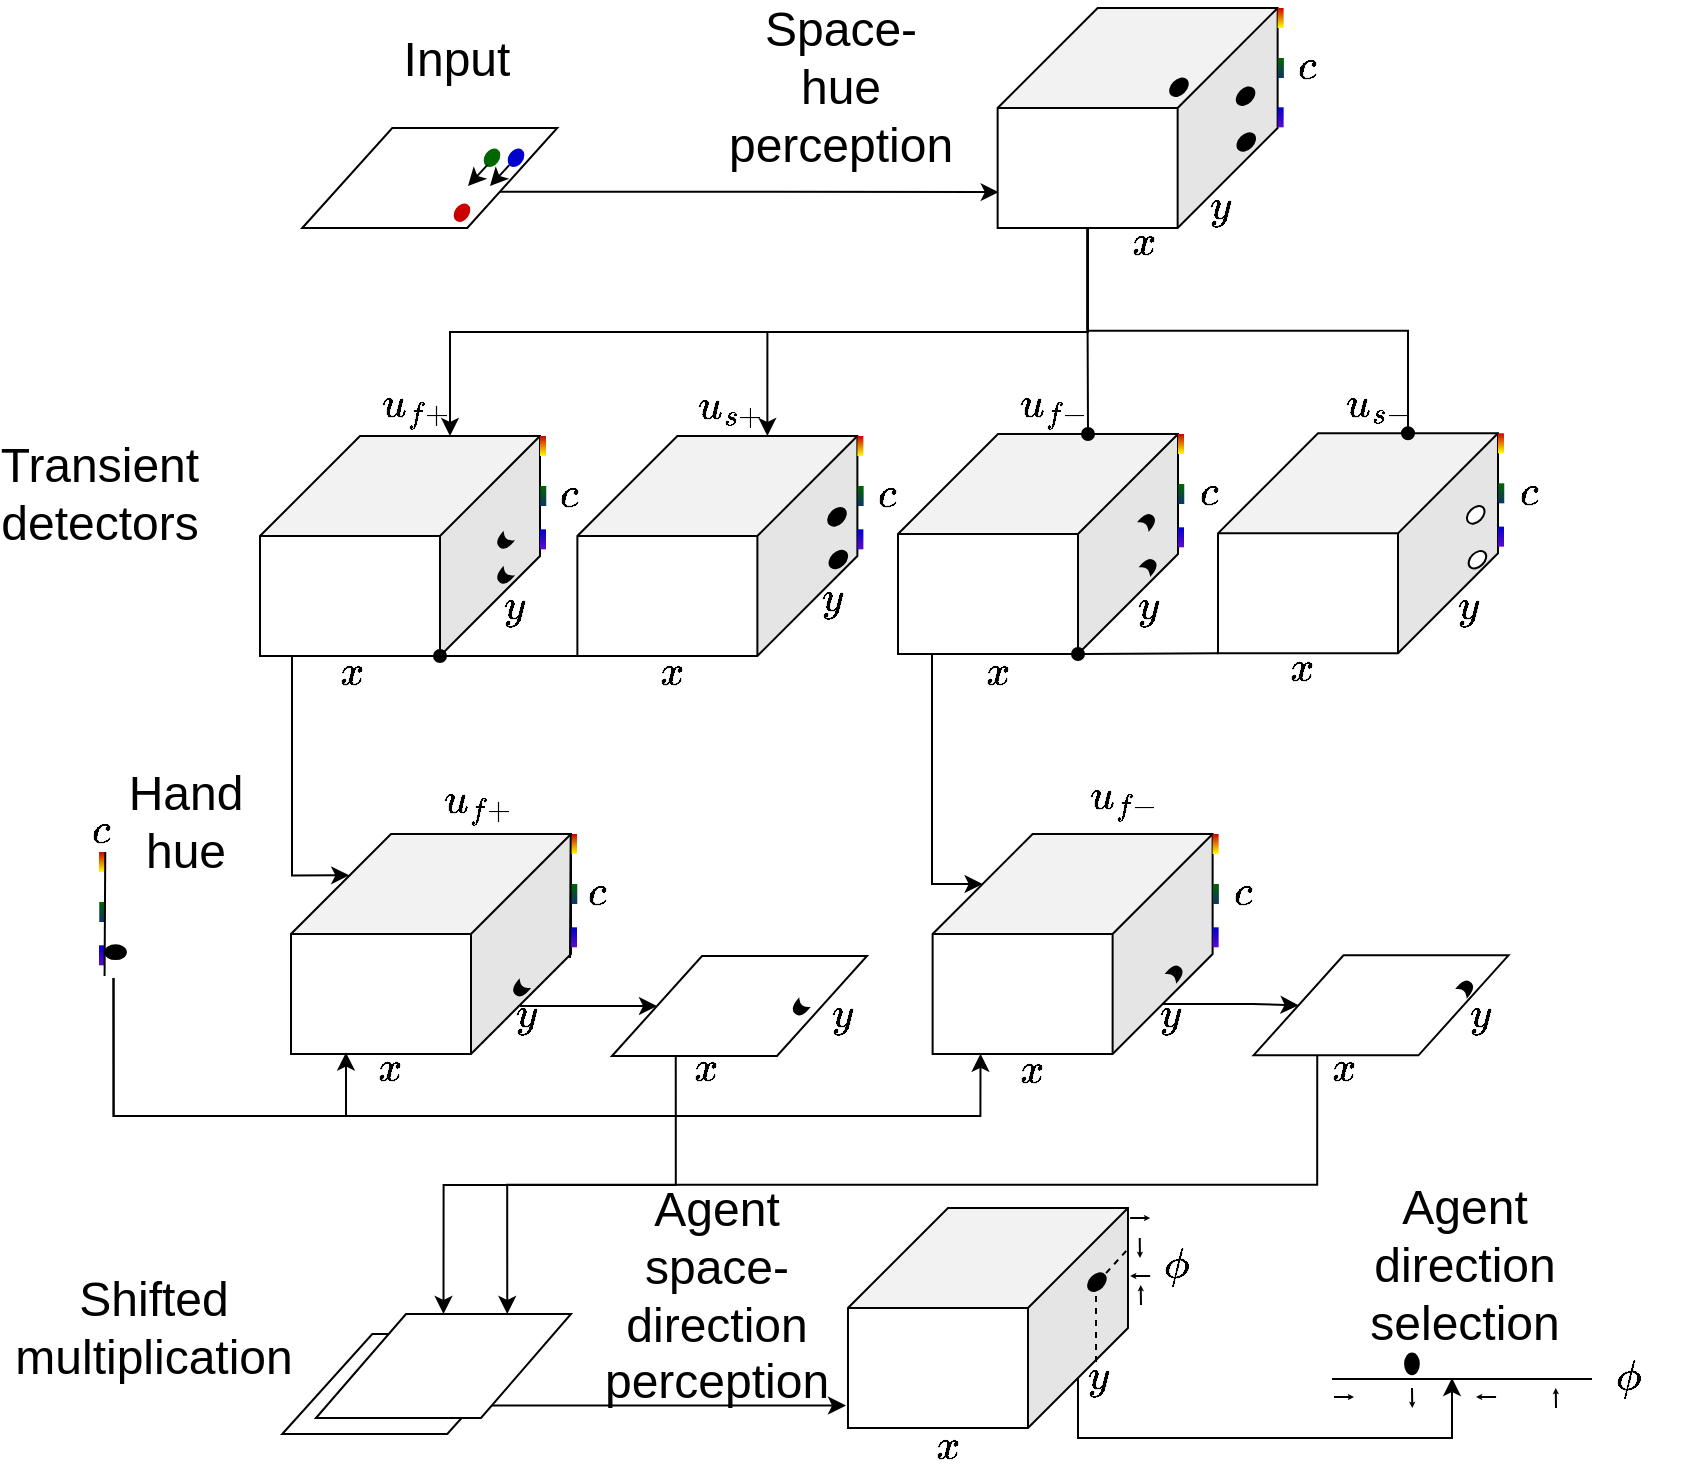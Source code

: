 <mxfile version="16.4.11" type="device"><diagram id="oAlvlxzcVE7qjzMUudhe" name="Page-1"><mxGraphModel dx="1673" dy="847" grid="1" gridSize="10" guides="1" tooltips="1" connect="1" arrows="1" fold="1" page="1" pageScale="1" pageWidth="850" pageHeight="1100" math="1" shadow="0"><root><mxCell id="0"/><mxCell id="1" parent="0"/><mxCell id="go6czH_pKHPsi3hVK3bd-9" style="edgeStyle=orthogonalEdgeStyle;rounded=0;orthogonalLoop=1;jettySize=auto;html=1;exitX=0;exitY=0;exitDx=95;exitDy=110;exitPerimeter=0;entryX=0.792;entryY=0.188;entryDx=0;entryDy=0;entryPerimeter=0;endArrow=classic;endFill=1;" parent="1" source="ynIyls6Y8imPs9eqmFoI-1" target="ynIyls6Y8imPs9eqmFoI-73" edge="1"><mxGeometry relative="1" as="geometry"><Array as="points"><mxPoint x="160" y="389"/><mxPoint x="160" y="499"/></Array></mxGeometry></mxCell><mxCell id="ynIyls6Y8imPs9eqmFoI-1" value="" style="shape=cube;whiteSpace=wrap;html=1;boundedLbl=1;backgroundOutline=1;darkOpacity=0.05;darkOpacity2=0.1;fontFamily=Helvetica;fontSize=6;flipV=0;flipH=1;size=50;" parent="1" vertex="1"><mxGeometry x="144" y="279" width="140" height="110" as="geometry"/></mxCell><mxCell id="ynIyls6Y8imPs9eqmFoI-2" value="&lt;font style=&quot;font-size: 18px&quot;&gt;$$u_{f+}$$&lt;/font&gt;" style="text;html=1;strokeColor=none;fillColor=none;align=center;verticalAlign=middle;whiteSpace=wrap;rounded=0;" parent="1" vertex="1"><mxGeometry x="185" y="254" width="75" height="20" as="geometry"/></mxCell><mxCell id="ynIyls6Y8imPs9eqmFoI-3" value="&lt;font style=&quot;font-size: 18px&quot; face=&quot;Helvetica&quot;&gt;$$x$$&lt;/font&gt;" style="text;html=1;strokeColor=none;fillColor=none;align=center;verticalAlign=middle;whiteSpace=wrap;rounded=0;fontFamily=Courier New;fontSize=9;" parent="1" vertex="1"><mxGeometry x="170" y="388" width="40" height="20" as="geometry"/></mxCell><mxCell id="ynIyls6Y8imPs9eqmFoI-4" value="&lt;font style=&quot;font-size: 18px&quot; face=&quot;Helvetica&quot;&gt;$$y$$&lt;/font&gt;" style="text;html=1;strokeColor=none;fillColor=none;align=center;verticalAlign=middle;whiteSpace=wrap;rounded=0;fontFamily=Courier New;fontSize=9;rotation=0;" parent="1" vertex="1"><mxGeometry x="251.13" y="355" width="40" height="20" as="geometry"/></mxCell><mxCell id="ynIyls6Y8imPs9eqmFoI-5" value="&lt;font style=&quot;font-size: 18px&quot; face=&quot;Helvetica&quot;&gt;$$c$$&lt;/font&gt;" style="text;html=1;strokeColor=none;fillColor=none;align=center;verticalAlign=middle;whiteSpace=wrap;rounded=0;fontFamily=Courier New;fontSize=9;" parent="1" vertex="1"><mxGeometry x="283.37" y="299" width="30.5" height="20" as="geometry"/></mxCell><mxCell id="ynIyls6Y8imPs9eqmFoI-6" value="" style="rounded=0;whiteSpace=wrap;html=1;strokeColor=none;fillColor=#CC0000;gradientColor=#FFFF00;" parent="1" vertex="1"><mxGeometry x="284" y="279" width="3" height="10" as="geometry"/></mxCell><mxCell id="ynIyls6Y8imPs9eqmFoI-7" value="" style="rounded=0;whiteSpace=wrap;html=1;strokeColor=none;fillColor=#006600;gradientColor=#0E3466;" parent="1" vertex="1"><mxGeometry x="284.13" y="304" width="3" height="10" as="geometry"/></mxCell><mxCell id="ynIyls6Y8imPs9eqmFoI-8" value="" style="rounded=0;whiteSpace=wrap;html=1;strokeColor=none;fillColor=#0000CC;gradientColor=#5E0ACC;" parent="1" vertex="1"><mxGeometry x="284" y="325.66" width="3" height="10" as="geometry"/></mxCell><mxCell id="go6czH_pKHPsi3hVK3bd-61" style="edgeStyle=orthogonalEdgeStyle;rounded=0;orthogonalLoop=1;jettySize=auto;html=1;exitX=1;exitY=1;exitDx=0;exitDy=0;exitPerimeter=0;entryX=0;entryY=0;entryDx=50;entryDy=110;entryPerimeter=0;fontSize=24;endArrow=oval;endFill=1;" parent="1" source="ynIyls6Y8imPs9eqmFoI-26" target="ynIyls6Y8imPs9eqmFoI-1" edge="1"><mxGeometry relative="1" as="geometry"><Array as="points"><mxPoint x="270" y="389"/><mxPoint x="270" y="389"/></Array></mxGeometry></mxCell><mxCell id="ynIyls6Y8imPs9eqmFoI-26" value="" style="shape=cube;whiteSpace=wrap;html=1;boundedLbl=1;backgroundOutline=1;darkOpacity=0.05;darkOpacity2=0.1;fontFamily=Helvetica;fontSize=6;flipV=0;flipH=1;size=50;" parent="1" vertex="1"><mxGeometry x="302.69" y="279" width="140" height="110" as="geometry"/></mxCell><mxCell id="ynIyls6Y8imPs9eqmFoI-27" value="&lt;font style=&quot;font-size: 18px&quot;&gt;$$u_{s+}$$&lt;/font&gt;" style="text;html=1;strokeColor=none;fillColor=none;align=center;verticalAlign=middle;whiteSpace=wrap;rounded=0;" parent="1" vertex="1"><mxGeometry x="341.81" y="255" width="75" height="20" as="geometry"/></mxCell><mxCell id="ynIyls6Y8imPs9eqmFoI-28" value="&lt;font style=&quot;font-size: 18px&quot; face=&quot;Helvetica&quot;&gt;$$x$$&lt;/font&gt;" style="text;html=1;strokeColor=none;fillColor=none;align=center;verticalAlign=middle;whiteSpace=wrap;rounded=0;fontFamily=Courier New;fontSize=9;" parent="1" vertex="1"><mxGeometry x="329.63" y="388" width="40" height="20" as="geometry"/></mxCell><mxCell id="ynIyls6Y8imPs9eqmFoI-29" value="&lt;font style=&quot;font-size: 18px&quot; face=&quot;Helvetica&quot;&gt;$$y$$&lt;/font&gt;" style="text;html=1;strokeColor=none;fillColor=none;align=center;verticalAlign=middle;whiteSpace=wrap;rounded=0;fontFamily=Courier New;fontSize=9;rotation=0;" parent="1" vertex="1"><mxGeometry x="409.5" y="350.66" width="40" height="20" as="geometry"/></mxCell><mxCell id="ynIyls6Y8imPs9eqmFoI-30" value="&lt;font style=&quot;font-size: 18px&quot; face=&quot;Helvetica&quot;&gt;$$c$$&lt;/font&gt;" style="text;html=1;strokeColor=none;fillColor=none;align=center;verticalAlign=middle;whiteSpace=wrap;rounded=0;fontFamily=Courier New;fontSize=9;" parent="1" vertex="1"><mxGeometry x="442.06" y="299" width="30.5" height="20" as="geometry"/></mxCell><mxCell id="ynIyls6Y8imPs9eqmFoI-31" value="" style="rounded=0;whiteSpace=wrap;html=1;strokeColor=none;fillColor=#CC0000;gradientColor=#FFFF00;" parent="1" vertex="1"><mxGeometry x="442.69" y="279" width="3" height="10" as="geometry"/></mxCell><mxCell id="ynIyls6Y8imPs9eqmFoI-32" value="" style="rounded=0;whiteSpace=wrap;html=1;strokeColor=none;fillColor=#006600;gradientColor=#0E3466;" parent="1" vertex="1"><mxGeometry x="442.82" y="304" width="3" height="10" as="geometry"/></mxCell><mxCell id="ynIyls6Y8imPs9eqmFoI-33" value="" style="rounded=0;whiteSpace=wrap;html=1;strokeColor=none;fillColor=#0000CC;gradientColor=#5E0ACC;" parent="1" vertex="1"><mxGeometry x="442.69" y="325.66" width="3" height="10" as="geometry"/></mxCell><mxCell id="go6czH_pKHPsi3hVK3bd-10" style="edgeStyle=orthogonalEdgeStyle;rounded=0;orthogonalLoop=1;jettySize=auto;html=1;exitX=0;exitY=0;exitDx=95;exitDy=110;exitPerimeter=0;entryX=0;entryY=0;entryDx=115;entryDy=25;entryPerimeter=0;endArrow=classic;endFill=1;" parent="1" source="ynIyls6Y8imPs9eqmFoI-46" target="ynIyls6Y8imPs9eqmFoI-81" edge="1"><mxGeometry relative="1" as="geometry"><Array as="points"><mxPoint x="480" y="388"/><mxPoint x="480" y="503"/></Array></mxGeometry></mxCell><mxCell id="ynIyls6Y8imPs9eqmFoI-46" value="" style="shape=cube;whiteSpace=wrap;html=1;boundedLbl=1;backgroundOutline=1;darkOpacity=0.05;darkOpacity2=0.1;fontFamily=Helvetica;fontSize=6;flipV=0;flipH=1;size=50;" parent="1" vertex="1"><mxGeometry x="463.0" y="278" width="140" height="110" as="geometry"/></mxCell><mxCell id="ynIyls6Y8imPs9eqmFoI-47" value="&lt;font style=&quot;font-size: 18px&quot;&gt;$$u_{f-}$$&lt;/font&gt;" style="text;html=1;strokeColor=none;fillColor=none;align=center;verticalAlign=middle;whiteSpace=wrap;rounded=0;" parent="1" vertex="1"><mxGeometry x="504.07" y="254" width="75" height="20" as="geometry"/></mxCell><mxCell id="ynIyls6Y8imPs9eqmFoI-48" value="&lt;font style=&quot;font-size: 18px&quot; face=&quot;Helvetica&quot;&gt;$$x$$&lt;/font&gt;" style="text;html=1;strokeColor=none;fillColor=none;align=center;verticalAlign=middle;whiteSpace=wrap;rounded=0;fontFamily=Courier New;fontSize=9;" parent="1" vertex="1"><mxGeometry x="492.87" y="388" width="40" height="20" as="geometry"/></mxCell><mxCell id="ynIyls6Y8imPs9eqmFoI-49" value="&lt;font style=&quot;font-size: 18px&quot; face=&quot;Helvetica&quot;&gt;$$y$$&lt;/font&gt;" style="text;html=1;strokeColor=none;fillColor=none;align=center;verticalAlign=middle;whiteSpace=wrap;rounded=0;fontFamily=Courier New;fontSize=9;rotation=0;" parent="1" vertex="1"><mxGeometry x="567.86" y="355" width="40" height="20" as="geometry"/></mxCell><mxCell id="ynIyls6Y8imPs9eqmFoI-50" value="&lt;font style=&quot;font-size: 18px&quot; face=&quot;Helvetica&quot;&gt;$$c$$&lt;/font&gt;" style="text;html=1;strokeColor=none;fillColor=none;align=center;verticalAlign=middle;whiteSpace=wrap;rounded=0;fontFamily=Courier New;fontSize=9;" parent="1" vertex="1"><mxGeometry x="603.37" y="298" width="30.5" height="20" as="geometry"/></mxCell><mxCell id="ynIyls6Y8imPs9eqmFoI-51" value="" style="rounded=0;whiteSpace=wrap;html=1;strokeColor=none;fillColor=#CC0000;gradientColor=#FFFF00;" parent="1" vertex="1"><mxGeometry x="603.0" y="278" width="3" height="10" as="geometry"/></mxCell><mxCell id="ynIyls6Y8imPs9eqmFoI-52" value="" style="rounded=0;whiteSpace=wrap;html=1;strokeColor=none;fillColor=#006600;gradientColor=#0E3466;" parent="1" vertex="1"><mxGeometry x="603.13" y="303" width="3" height="10" as="geometry"/></mxCell><mxCell id="ynIyls6Y8imPs9eqmFoI-53" value="" style="rounded=0;whiteSpace=wrap;html=1;strokeColor=none;fillColor=#0000CC;gradientColor=#5E0ACC;" parent="1" vertex="1"><mxGeometry x="603.0" y="324.66" width="3" height="10" as="geometry"/></mxCell><mxCell id="go6czH_pKHPsi3hVK3bd-62" style="edgeStyle=orthogonalEdgeStyle;rounded=0;orthogonalLoop=1;jettySize=auto;html=1;exitX=1;exitY=1;exitDx=0;exitDy=0;exitPerimeter=0;entryX=0;entryY=0;entryDx=50;entryDy=110;entryPerimeter=0;fontSize=24;endArrow=oval;endFill=1;" parent="1" source="ynIyls6Y8imPs9eqmFoI-54" target="ynIyls6Y8imPs9eqmFoI-46" edge="1"><mxGeometry relative="1" as="geometry"><Array as="points"><mxPoint x="553" y="388"/></Array></mxGeometry></mxCell><mxCell id="ynIyls6Y8imPs9eqmFoI-54" value="" style="shape=cube;whiteSpace=wrap;html=1;boundedLbl=1;backgroundOutline=1;darkOpacity=0.05;darkOpacity2=0.1;fontFamily=Helvetica;fontSize=6;flipV=0;flipH=1;size=50;" parent="1" vertex="1"><mxGeometry x="623" y="277.66" width="140" height="110" as="geometry"/></mxCell><mxCell id="ynIyls6Y8imPs9eqmFoI-55" value="&lt;font style=&quot;font-size: 18px&quot;&gt;$$u_{s-}$$&lt;/font&gt;" style="text;html=1;strokeColor=none;fillColor=none;align=center;verticalAlign=middle;whiteSpace=wrap;rounded=0;" parent="1" vertex="1"><mxGeometry x="666" y="253.66" width="75" height="20" as="geometry"/></mxCell><mxCell id="ynIyls6Y8imPs9eqmFoI-56" value="&lt;font style=&quot;font-size: 18px&quot; face=&quot;Helvetica&quot;&gt;$$x$$&lt;/font&gt;" style="text;html=1;strokeColor=none;fillColor=none;align=center;verticalAlign=middle;whiteSpace=wrap;rounded=0;fontFamily=Courier New;fontSize=9;" parent="1" vertex="1"><mxGeometry x="645.13" y="385.66" width="40" height="20" as="geometry"/></mxCell><mxCell id="ynIyls6Y8imPs9eqmFoI-57" value="&lt;font style=&quot;font-size: 18px&quot; face=&quot;Helvetica&quot;&gt;$$y$$&lt;/font&gt;" style="text;html=1;strokeColor=none;fillColor=none;align=center;verticalAlign=middle;whiteSpace=wrap;rounded=0;fontFamily=Courier New;fontSize=9;rotation=0;" parent="1" vertex="1"><mxGeometry x="728.13" y="354.66" width="40" height="20" as="geometry"/></mxCell><mxCell id="ynIyls6Y8imPs9eqmFoI-58" value="&lt;font style=&quot;font-size: 18px&quot; face=&quot;Helvetica&quot;&gt;$$c$$&lt;/font&gt;" style="text;html=1;strokeColor=none;fillColor=none;align=center;verticalAlign=middle;whiteSpace=wrap;rounded=0;fontFamily=Courier New;fontSize=9;" parent="1" vertex="1"><mxGeometry x="763.37" y="297.66" width="30.5" height="20" as="geometry"/></mxCell><mxCell id="ynIyls6Y8imPs9eqmFoI-59" value="" style="rounded=0;whiteSpace=wrap;html=1;strokeColor=none;fillColor=#CC0000;gradientColor=#FFFF00;" parent="1" vertex="1"><mxGeometry x="763" y="277.66" width="3" height="10" as="geometry"/></mxCell><mxCell id="ynIyls6Y8imPs9eqmFoI-60" value="" style="rounded=0;whiteSpace=wrap;html=1;strokeColor=none;fillColor=#006600;gradientColor=#0E3466;" parent="1" vertex="1"><mxGeometry x="763.13" y="302.66" width="3" height="10" as="geometry"/></mxCell><mxCell id="ynIyls6Y8imPs9eqmFoI-61" value="" style="rounded=0;whiteSpace=wrap;html=1;strokeColor=none;fillColor=#0000CC;gradientColor=#5E0ACC;" parent="1" vertex="1"><mxGeometry x="763" y="324.32" width="3" height="10" as="geometry"/></mxCell><mxCell id="ynIyls6Y8imPs9eqmFoI-62" value="Transient detectors" style="text;html=1;strokeColor=none;fillColor=none;align=center;verticalAlign=middle;whiteSpace=wrap;rounded=0;fontFamily=Helvetica;fontSize=24;" parent="1" vertex="1"><mxGeometry x="34" y="293" width="60" height="30" as="geometry"/></mxCell><mxCell id="go6czH_pKHPsi3hVK3bd-4" style="edgeStyle=orthogonalEdgeStyle;rounded=0;orthogonalLoop=1;jettySize=auto;html=1;entryX=0;entryY=0;entryDx=45;entryDy=0;entryPerimeter=0;exitX=0;exitY=0;exitDx=95;exitDy=110;exitPerimeter=0;" parent="1" source="ynIyls6Y8imPs9eqmFoI-65" target="ynIyls6Y8imPs9eqmFoI-1" edge="1"><mxGeometry relative="1" as="geometry"><mxPoint x="392" y="203" as="sourcePoint"/></mxGeometry></mxCell><mxCell id="go6czH_pKHPsi3hVK3bd-6" style="edgeStyle=orthogonalEdgeStyle;rounded=0;orthogonalLoop=1;jettySize=auto;html=1;exitX=0;exitY=0;exitDx=95;exitDy=110;exitPerimeter=0;entryX=0;entryY=0;entryDx=45;entryDy=0;entryPerimeter=0;endArrow=oval;endFill=1;" parent="1" source="ynIyls6Y8imPs9eqmFoI-65" target="ynIyls6Y8imPs9eqmFoI-46" edge="1"><mxGeometry relative="1" as="geometry"><mxPoint x="392" y="203" as="sourcePoint"/></mxGeometry></mxCell><mxCell id="go6czH_pKHPsi3hVK3bd-7" style="edgeStyle=orthogonalEdgeStyle;rounded=0;orthogonalLoop=1;jettySize=auto;html=1;exitX=0;exitY=0;exitDx=95;exitDy=110;exitPerimeter=0;entryX=0;entryY=0;entryDx=45;entryDy=0;entryPerimeter=0;endArrow=oval;endFill=1;" parent="1" source="ynIyls6Y8imPs9eqmFoI-65" target="ynIyls6Y8imPs9eqmFoI-54" edge="1"><mxGeometry relative="1" as="geometry"><mxPoint x="392" y="203" as="sourcePoint"/></mxGeometry></mxCell><mxCell id="go6czH_pKHPsi3hVK3bd-18" style="edgeStyle=orthogonalEdgeStyle;rounded=0;orthogonalLoop=1;jettySize=auto;html=1;exitX=0;exitY=0;exitDx=95;exitDy=110;exitPerimeter=0;entryX=0;entryY=0;entryDx=45;entryDy=0;entryPerimeter=0;endArrow=classic;endFill=1;" parent="1" source="ynIyls6Y8imPs9eqmFoI-65" target="ynIyls6Y8imPs9eqmFoI-26" edge="1"><mxGeometry relative="1" as="geometry"/></mxCell><mxCell id="ynIyls6Y8imPs9eqmFoI-65" value="" style="shape=cube;whiteSpace=wrap;html=1;boundedLbl=1;backgroundOutline=1;darkOpacity=0.05;darkOpacity2=0.1;fontFamily=Helvetica;fontSize=6;flipV=0;flipH=1;size=50;" parent="1" vertex="1"><mxGeometry x="512.82" y="65" width="140" height="110" as="geometry"/></mxCell><mxCell id="ynIyls6Y8imPs9eqmFoI-66" value="&lt;font style=&quot;font-size: 24px&quot;&gt;Space-hue perception&lt;br&gt;&lt;/font&gt;" style="text;html=1;strokeColor=none;fillColor=none;align=center;verticalAlign=middle;whiteSpace=wrap;rounded=0;" parent="1" vertex="1"><mxGeometry x="397.19" y="94.66" width="75" height="20" as="geometry"/></mxCell><mxCell id="ynIyls6Y8imPs9eqmFoI-67" value="&lt;font style=&quot;font-size: 18px&quot; face=&quot;Helvetica&quot;&gt;$$x$$&lt;/font&gt;" style="text;html=1;strokeColor=none;fillColor=none;align=center;verticalAlign=middle;whiteSpace=wrap;rounded=0;fontFamily=Courier New;fontSize=9;" parent="1" vertex="1"><mxGeometry x="565.63" y="173" width="40" height="20" as="geometry"/></mxCell><mxCell id="ynIyls6Y8imPs9eqmFoI-68" value="&lt;font style=&quot;font-size: 18px&quot; face=&quot;Helvetica&quot;&gt;$$y$$&lt;/font&gt;" style="text;html=1;strokeColor=none;fillColor=none;align=center;verticalAlign=middle;whiteSpace=wrap;rounded=0;fontFamily=Courier New;fontSize=9;rotation=0;" parent="1" vertex="1"><mxGeometry x="603.82" y="155" width="40" height="20" as="geometry"/></mxCell><mxCell id="ynIyls6Y8imPs9eqmFoI-69" value="&lt;font style=&quot;font-size: 18px&quot; face=&quot;Helvetica&quot;&gt;$$c$$&lt;/font&gt;" style="text;html=1;strokeColor=none;fillColor=none;align=center;verticalAlign=middle;whiteSpace=wrap;rounded=0;fontFamily=Courier New;fontSize=9;" parent="1" vertex="1"><mxGeometry x="652.19" y="85" width="30.5" height="20" as="geometry"/></mxCell><mxCell id="ynIyls6Y8imPs9eqmFoI-70" value="" style="rounded=0;whiteSpace=wrap;html=1;strokeColor=none;fillColor=#CC0000;gradientColor=#FFFF00;" parent="1" vertex="1"><mxGeometry x="652.82" y="65" width="3" height="10" as="geometry"/></mxCell><mxCell id="ynIyls6Y8imPs9eqmFoI-71" value="" style="rounded=0;whiteSpace=wrap;html=1;strokeColor=none;fillColor=#006600;gradientColor=#0E3466;" parent="1" vertex="1"><mxGeometry x="652.95" y="90" width="3" height="10" as="geometry"/></mxCell><mxCell id="ynIyls6Y8imPs9eqmFoI-72" value="" style="rounded=0;whiteSpace=wrap;html=1;strokeColor=none;fillColor=#0000CC;gradientColor=#5E0ACC;" parent="1" vertex="1"><mxGeometry x="652.82" y="114.66" width="3" height="10" as="geometry"/></mxCell><mxCell id="go6czH_pKHPsi3hVK3bd-16" style="edgeStyle=orthogonalEdgeStyle;rounded=0;orthogonalLoop=1;jettySize=auto;html=1;exitX=0;exitY=0;exitDx=25;exitDy=85;exitPerimeter=0;entryX=0;entryY=0.5;entryDx=0;entryDy=0;endArrow=classic;endFill=1;" parent="1" source="ynIyls6Y8imPs9eqmFoI-73" target="ynIyls6Y8imPs9eqmFoI-92" edge="1"><mxGeometry relative="1" as="geometry"><Array as="points"><mxPoint x="275" y="564"/></Array></mxGeometry></mxCell><mxCell id="ynIyls6Y8imPs9eqmFoI-73" value="" style="shape=cube;whiteSpace=wrap;html=1;boundedLbl=1;backgroundOutline=1;darkOpacity=0.05;darkOpacity2=0.1;fontFamily=Helvetica;fontSize=6;flipV=0;flipH=1;size=50;" parent="1" vertex="1"><mxGeometry x="159.5" y="478" width="140" height="110" as="geometry"/></mxCell><mxCell id="ynIyls6Y8imPs9eqmFoI-74" value="&lt;font style=&quot;font-size: 18px&quot;&gt;$$u_{f+}$$&lt;/font&gt;" style="text;html=1;strokeColor=none;fillColor=none;align=center;verticalAlign=middle;whiteSpace=wrap;rounded=0;" parent="1" vertex="1"><mxGeometry x="215.5" y="452" width="75" height="20" as="geometry"/></mxCell><mxCell id="ynIyls6Y8imPs9eqmFoI-75" value="&lt;font style=&quot;font-size: 18px&quot; face=&quot;Helvetica&quot;&gt;$$x$$&lt;/font&gt;" style="text;html=1;strokeColor=none;fillColor=none;align=center;verticalAlign=middle;whiteSpace=wrap;rounded=0;fontFamily=Courier New;fontSize=9;" parent="1" vertex="1"><mxGeometry x="189" y="586" width="40" height="20" as="geometry"/></mxCell><mxCell id="ynIyls6Y8imPs9eqmFoI-76" value="&lt;font style=&quot;font-size: 18px&quot; face=&quot;Helvetica&quot;&gt;$$y$$&lt;/font&gt;" style="text;html=1;strokeColor=none;fillColor=none;align=center;verticalAlign=middle;whiteSpace=wrap;rounded=0;fontFamily=Courier New;fontSize=9;rotation=0;" parent="1" vertex="1"><mxGeometry x="256.87" y="559" width="40" height="20" as="geometry"/></mxCell><mxCell id="ynIyls6Y8imPs9eqmFoI-77" value="&lt;font style=&quot;font-size: 18px&quot; face=&quot;Helvetica&quot;&gt;$$c$$&lt;/font&gt;" style="text;html=1;strokeColor=none;fillColor=none;align=center;verticalAlign=middle;whiteSpace=wrap;rounded=0;fontFamily=Courier New;fontSize=9;" parent="1" vertex="1"><mxGeometry x="296.87" y="498" width="30.5" height="20" as="geometry"/></mxCell><mxCell id="ynIyls6Y8imPs9eqmFoI-78" value="" style="rounded=0;whiteSpace=wrap;html=1;strokeColor=none;fillColor=#CC0000;gradientColor=#FFFF00;" parent="1" vertex="1"><mxGeometry x="299.5" y="478" width="3" height="10" as="geometry"/></mxCell><mxCell id="ynIyls6Y8imPs9eqmFoI-79" value="" style="rounded=0;whiteSpace=wrap;html=1;strokeColor=none;fillColor=#006600;gradientColor=#0E3466;" parent="1" vertex="1"><mxGeometry x="299.63" y="503" width="3" height="10" as="geometry"/></mxCell><mxCell id="ynIyls6Y8imPs9eqmFoI-80" value="" style="rounded=0;whiteSpace=wrap;html=1;strokeColor=none;fillColor=#0000CC;gradientColor=#5E0ACC;" parent="1" vertex="1"><mxGeometry x="299.5" y="524.66" width="3" height="10" as="geometry"/></mxCell><mxCell id="go6czH_pKHPsi3hVK3bd-17" style="edgeStyle=orthogonalEdgeStyle;rounded=0;orthogonalLoop=1;jettySize=auto;html=1;exitX=0;exitY=0;exitDx=25;exitDy=85;exitPerimeter=0;entryX=0;entryY=0.5;entryDx=0;entryDy=0;endArrow=classic;endFill=1;" parent="1" source="ynIyls6Y8imPs9eqmFoI-81" target="ynIyls6Y8imPs9eqmFoI-93" edge="1"><mxGeometry relative="1" as="geometry"/></mxCell><mxCell id="ynIyls6Y8imPs9eqmFoI-81" value="" style="shape=cube;whiteSpace=wrap;html=1;boundedLbl=1;backgroundOutline=1;darkOpacity=0.05;darkOpacity2=0.1;fontFamily=Helvetica;fontSize=6;flipV=0;flipH=1;size=50;" parent="1" vertex="1"><mxGeometry x="480.31" y="478" width="140" height="110" as="geometry"/></mxCell><mxCell id="ynIyls6Y8imPs9eqmFoI-82" value="&lt;font style=&quot;font-size: 18px&quot;&gt;$$u_{f-}$$&lt;/font&gt;" style="text;html=1;strokeColor=none;fillColor=none;align=center;verticalAlign=middle;whiteSpace=wrap;rounded=0;" parent="1" vertex="1"><mxGeometry x="539.31" y="450" width="75" height="20" as="geometry"/></mxCell><mxCell id="ynIyls6Y8imPs9eqmFoI-83" value="&lt;font style=&quot;font-size: 18px&quot; face=&quot;Helvetica&quot;&gt;$$x$$&lt;/font&gt;" style="text;html=1;strokeColor=none;fillColor=none;align=center;verticalAlign=middle;whiteSpace=wrap;rounded=0;fontFamily=Courier New;fontSize=9;" parent="1" vertex="1"><mxGeometry x="510.31" y="587" width="40" height="20" as="geometry"/></mxCell><mxCell id="ynIyls6Y8imPs9eqmFoI-84" value="&lt;font style=&quot;font-size: 18px&quot; face=&quot;Helvetica&quot;&gt;$$y$$&lt;/font&gt;" style="text;html=1;strokeColor=none;fillColor=none;align=center;verticalAlign=middle;whiteSpace=wrap;rounded=0;fontFamily=Courier New;fontSize=9;rotation=0;" parent="1" vertex="1"><mxGeometry x="579.07" y="559" width="40" height="20" as="geometry"/></mxCell><mxCell id="ynIyls6Y8imPs9eqmFoI-85" value="&lt;font style=&quot;font-size: 18px&quot; face=&quot;Helvetica&quot;&gt;$$c$$&lt;/font&gt;" style="text;html=1;strokeColor=none;fillColor=none;align=center;verticalAlign=middle;whiteSpace=wrap;rounded=0;fontFamily=Courier New;fontSize=9;" parent="1" vertex="1"><mxGeometry x="619.68" y="498" width="30.5" height="20" as="geometry"/></mxCell><mxCell id="ynIyls6Y8imPs9eqmFoI-86" value="" style="rounded=0;whiteSpace=wrap;html=1;strokeColor=none;fillColor=#CC0000;gradientColor=#FFFF00;" parent="1" vertex="1"><mxGeometry x="620.31" y="478" width="3" height="10" as="geometry"/></mxCell><mxCell id="ynIyls6Y8imPs9eqmFoI-87" value="" style="rounded=0;whiteSpace=wrap;html=1;strokeColor=none;fillColor=#006600;gradientColor=#0E3466;" parent="1" vertex="1"><mxGeometry x="620.44" y="503" width="3" height="10" as="geometry"/></mxCell><mxCell id="ynIyls6Y8imPs9eqmFoI-88" value="" style="rounded=0;whiteSpace=wrap;html=1;strokeColor=none;fillColor=#0000CC;gradientColor=#5E0ACC;" parent="1" vertex="1"><mxGeometry x="620.31" y="524.66" width="3" height="10" as="geometry"/></mxCell><mxCell id="go6czH_pKHPsi3hVK3bd-13" style="edgeStyle=orthogonalEdgeStyle;rounded=0;orthogonalLoop=1;jettySize=auto;html=1;exitX=0.5;exitY=1;exitDx=0;exitDy=0;entryX=0.807;entryY=0.994;entryDx=0;entryDy=0;entryPerimeter=0;endArrow=classic;endFill=1;" parent="1" target="ynIyls6Y8imPs9eqmFoI-73" edge="1"><mxGeometry relative="1" as="geometry"><mxPoint x="70.75" y="550" as="sourcePoint"/><Array as="points"><mxPoint x="71" y="619"/><mxPoint x="187" y="619"/><mxPoint x="187" y="587"/></Array></mxGeometry></mxCell><mxCell id="go6czH_pKHPsi3hVK3bd-14" style="edgeStyle=orthogonalEdgeStyle;rounded=0;orthogonalLoop=1;jettySize=auto;html=1;exitX=0.5;exitY=1;exitDx=0;exitDy=0;entryX=0.829;entryY=0.999;entryDx=0;entryDy=0;entryPerimeter=0;endArrow=classic;endFill=1;" parent="1" target="ynIyls6Y8imPs9eqmFoI-81" edge="1"><mxGeometry relative="1" as="geometry"><mxPoint x="70.75" y="550" as="sourcePoint"/><Array as="points"><mxPoint x="71" y="619"/><mxPoint x="504" y="619"/></Array></mxGeometry></mxCell><mxCell id="ynIyls6Y8imPs9eqmFoI-90" value="Hand&lt;div&gt;hue&lt;br&gt;&lt;/div&gt;" style="text;html=1;strokeColor=none;fillColor=none;align=center;verticalAlign=middle;whiteSpace=wrap;rounded=0;fontFamily=Helvetica;fontSize=24;" parent="1" vertex="1"><mxGeometry x="76.94" y="457" width="60" height="30" as="geometry"/></mxCell><mxCell id="go6czH_pKHPsi3hVK3bd-23" style="edgeStyle=orthogonalEdgeStyle;rounded=0;orthogonalLoop=1;jettySize=auto;html=1;exitX=0.25;exitY=1;exitDx=0;exitDy=0;entryX=0.5;entryY=0;entryDx=0;entryDy=0;endArrow=classic;endFill=1;" parent="1" source="ynIyls6Y8imPs9eqmFoI-92" target="ynIyls6Y8imPs9eqmFoI-97" edge="1"><mxGeometry relative="1" as="geometry"/></mxCell><mxCell id="ynIyls6Y8imPs9eqmFoI-92" value="" style="shape=parallelogram;perimeter=parallelogramPerimeter;whiteSpace=wrap;html=1;fixedSize=1;fontFamily=Courier New;fontSize=9;size=45;fillColor=default;strokeColor=#000000;" parent="1" vertex="1"><mxGeometry x="320.0" y="539" width="127.5" height="50" as="geometry"/></mxCell><mxCell id="go6czH_pKHPsi3hVK3bd-24" style="edgeStyle=orthogonalEdgeStyle;rounded=0;orthogonalLoop=1;jettySize=auto;html=1;exitX=0.25;exitY=1;exitDx=0;exitDy=0;entryX=0.75;entryY=0;entryDx=0;entryDy=0;endArrow=classic;endFill=1;" parent="1" source="ynIyls6Y8imPs9eqmFoI-93" target="ynIyls6Y8imPs9eqmFoI-97" edge="1"><mxGeometry relative="1" as="geometry"/></mxCell><mxCell id="ynIyls6Y8imPs9eqmFoI-93" value="" style="shape=parallelogram;perimeter=parallelogramPerimeter;whiteSpace=wrap;html=1;fixedSize=1;fontFamily=Courier New;fontSize=9;size=45;fillColor=default;strokeColor=#000000;" parent="1" vertex="1"><mxGeometry x="640.75" y="538.66" width="127.5" height="50" as="geometry"/></mxCell><mxCell id="ynIyls6Y8imPs9eqmFoI-96" value="" style="shape=parallelogram;perimeter=parallelogramPerimeter;whiteSpace=wrap;html=1;fixedSize=1;fontFamily=Courier New;fontSize=9;size=45;fillColor=default;strokeColor=#000000;" parent="1" vertex="1"><mxGeometry x="155.13" y="728" width="127.5" height="50" as="geometry"/></mxCell><mxCell id="go6czH_pKHPsi3hVK3bd-25" style="edgeStyle=orthogonalEdgeStyle;rounded=0;orthogonalLoop=1;jettySize=auto;html=1;exitX=0.75;exitY=1;exitDx=0;exitDy=0;entryX=1.007;entryY=0.898;entryDx=0;entryDy=0;entryPerimeter=0;endArrow=classic;endFill=1;" parent="1" source="ynIyls6Y8imPs9eqmFoI-97" target="ynIyls6Y8imPs9eqmFoI-100" edge="1"><mxGeometry relative="1" as="geometry"/></mxCell><mxCell id="ynIyls6Y8imPs9eqmFoI-97" value="" style="shape=parallelogram;perimeter=parallelogramPerimeter;whiteSpace=wrap;html=1;fixedSize=1;fontFamily=Courier New;fontSize=9;size=45;fillColor=default;strokeColor=#000000;" parent="1" vertex="1"><mxGeometry x="172" y="718" width="127.5" height="52" as="geometry"/></mxCell><mxCell id="ynIyls6Y8imPs9eqmFoI-99" value="Shifted multiplication" style="text;html=1;strokeColor=none;fillColor=none;align=center;verticalAlign=middle;whiteSpace=wrap;rounded=0;fontFamily=Helvetica;fontSize=24;" parent="1" vertex="1"><mxGeometry x="61" y="710" width="60" height="30" as="geometry"/></mxCell><mxCell id="go6czH_pKHPsi3hVK3bd-26" style="edgeStyle=orthogonalEdgeStyle;rounded=0;orthogonalLoop=1;jettySize=auto;html=1;exitX=0;exitY=0;exitDx=25;exitDy=85;exitPerimeter=0;endArrow=classic;endFill=1;" parent="1" source="ynIyls6Y8imPs9eqmFoI-100" edge="1"><mxGeometry relative="1" as="geometry"><mxPoint x="740" y="750" as="targetPoint"/><Array as="points"><mxPoint x="553" y="780"/><mxPoint x="740" y="780"/></Array></mxGeometry></mxCell><mxCell id="ynIyls6Y8imPs9eqmFoI-100" value="" style="shape=cube;whiteSpace=wrap;html=1;boundedLbl=1;backgroundOutline=1;darkOpacity=0.05;darkOpacity2=0.1;fontFamily=Helvetica;fontSize=6;flipV=0;flipH=1;size=50;" parent="1" vertex="1"><mxGeometry x="437.99" y="665" width="140" height="110" as="geometry"/></mxCell><mxCell id="ynIyls6Y8imPs9eqmFoI-101" value="&lt;font style=&quot;font-size: 24px&quot;&gt;Agent space-direction perception&lt;br&gt;&lt;/font&gt;" style="text;html=1;strokeColor=none;fillColor=none;align=center;verticalAlign=middle;whiteSpace=wrap;rounded=0;" parent="1" vertex="1"><mxGeometry x="334.5" y="699" width="75" height="20" as="geometry"/></mxCell><mxCell id="ynIyls6Y8imPs9eqmFoI-102" value="&lt;font style=&quot;font-size: 18px&quot; face=&quot;Helvetica&quot;&gt;$$x$$&lt;/font&gt;" style="text;html=1;strokeColor=none;fillColor=none;align=center;verticalAlign=middle;whiteSpace=wrap;rounded=0;fontFamily=Courier New;fontSize=9;" parent="1" vertex="1"><mxGeometry x="467.99" y="775" width="40" height="20" as="geometry"/></mxCell><mxCell id="ynIyls6Y8imPs9eqmFoI-103" value="&lt;font style=&quot;font-size: 18px&quot; face=&quot;Helvetica&quot;&gt;$$y$$&lt;/font&gt;" style="text;html=1;strokeColor=none;fillColor=none;align=center;verticalAlign=middle;whiteSpace=wrap;rounded=0;fontFamily=Courier New;fontSize=9;rotation=0;" parent="1" vertex="1"><mxGeometry x="543.36" y="740" width="40" height="20" as="geometry"/></mxCell><mxCell id="ynIyls6Y8imPs9eqmFoI-104" value="&lt;font style=&quot;font-size: 18px&quot; face=&quot;Helvetica&quot;&gt;$$\phi$$&lt;/font&gt;" style="text;html=1;strokeColor=none;fillColor=none;align=center;verticalAlign=middle;whiteSpace=wrap;rounded=0;fontFamily=Courier New;fontSize=9;" parent="1" vertex="1"><mxGeometry x="587.86" y="683.5" width="27.5" height="20" as="geometry"/></mxCell><mxCell id="ynIyls6Y8imPs9eqmFoI-108" value="" style="endArrow=none;html=1;rounded=0;fontFamily=Helvetica;fontSize=24;" parent="1" edge="1"><mxGeometry width="50" height="50" relative="1" as="geometry"><mxPoint x="680" y="750.5" as="sourcePoint"/><mxPoint x="810" y="750.5" as="targetPoint"/></mxGeometry></mxCell><mxCell id="ynIyls6Y8imPs9eqmFoI-109" value="&lt;font style=&quot;font-size: 24px&quot;&gt;Agent direction selection&lt;br&gt;&lt;/font&gt;" style="text;html=1;strokeColor=none;fillColor=none;align=center;verticalAlign=middle;whiteSpace=wrap;rounded=0;" parent="1" vertex="1"><mxGeometry x="708.6" y="683.5" width="75" height="20" as="geometry"/></mxCell><mxCell id="ynIyls6Y8imPs9eqmFoI-110" value="&lt;font style=&quot;font-size: 18px&quot; face=&quot;Helvetica&quot;&gt;$$\phi$$&lt;/font&gt;" style="text;html=1;strokeColor=none;fillColor=none;align=center;verticalAlign=middle;whiteSpace=wrap;rounded=0;fontFamily=Courier New;fontSize=9;" parent="1" vertex="1"><mxGeometry x="814.44" y="739.5" width="27.5" height="20" as="geometry"/></mxCell><mxCell id="go6czH_pKHPsi3hVK3bd-27" value="&lt;font style=&quot;font-size: 18px&quot; face=&quot;Helvetica&quot;&gt;$$x$$&lt;/font&gt;" style="text;html=1;strokeColor=none;fillColor=none;align=center;verticalAlign=middle;whiteSpace=wrap;rounded=0;fontFamily=Courier New;fontSize=9;" parent="1" vertex="1"><mxGeometry x="347.13" y="586" width="40" height="20" as="geometry"/></mxCell><mxCell id="go6czH_pKHPsi3hVK3bd-28" value="&lt;font style=&quot;font-size: 18px&quot; face=&quot;Helvetica&quot;&gt;$$y$$&lt;/font&gt;" style="text;html=1;strokeColor=none;fillColor=none;align=center;verticalAlign=middle;whiteSpace=wrap;rounded=0;fontFamily=Courier New;fontSize=9;rotation=0;" parent="1" vertex="1"><mxGeometry x="415.0" y="559" width="40" height="20" as="geometry"/></mxCell><mxCell id="go6czH_pKHPsi3hVK3bd-29" value="&lt;font style=&quot;font-size: 18px&quot; face=&quot;Helvetica&quot;&gt;$$x$$&lt;/font&gt;" style="text;html=1;strokeColor=none;fillColor=none;align=center;verticalAlign=middle;whiteSpace=wrap;rounded=0;fontFamily=Courier New;fontSize=9;" parent="1" vertex="1"><mxGeometry x="666" y="586" width="40" height="20" as="geometry"/></mxCell><mxCell id="go6czH_pKHPsi3hVK3bd-30" value="&lt;font style=&quot;font-size: 18px&quot; face=&quot;Helvetica&quot;&gt;$$y$$&lt;/font&gt;" style="text;html=1;strokeColor=none;fillColor=none;align=center;verticalAlign=middle;whiteSpace=wrap;rounded=0;fontFamily=Courier New;fontSize=9;rotation=0;" parent="1" vertex="1"><mxGeometry x="733.87" y="559" width="40" height="20" as="geometry"/></mxCell><mxCell id="go6czH_pKHPsi3hVK3bd-33" value="" style="ellipse;whiteSpace=wrap;html=1;rotation=-45;fillColor=#000000;" parent="1" vertex="1"><mxGeometry x="598.32" y="101.22" width="10.31" height="6.87" as="geometry"/></mxCell><mxCell id="go6czH_pKHPsi3hVK3bd-34" value="" style="ellipse;whiteSpace=wrap;html=1;rotation=-45;fillColor=#000000;" parent="1" vertex="1"><mxGeometry x="631.97" y="128.57" width="10.31" height="6.87" as="geometry"/></mxCell><mxCell id="go6czH_pKHPsi3hVK3bd-37" value="" style="ellipse;whiteSpace=wrap;html=1;rotation=0;fillColor=#000000;" parent="1" vertex="1"><mxGeometry x="66.63" y="533.66" width="10.31" height="6.87" as="geometry"/></mxCell><mxCell id="go6czH_pKHPsi3hVK3bd-38" value="" style="ellipse;whiteSpace=wrap;html=1;rotation=-45;fillColor=#000000;" parent="1" vertex="1"><mxGeometry x="631.63" y="105.66" width="10.31" height="6.87" as="geometry"/></mxCell><mxCell id="go6czH_pKHPsi3hVK3bd-39" value="" style="shape=xor;whiteSpace=wrap;html=1;fillColor=#000000;rotation=-50;" parent="1" vertex="1"><mxGeometry x="585.86" y="340.66" width="6" height="6.5" as="geometry"/></mxCell><mxCell id="go6czH_pKHPsi3hVK3bd-41" value="" style="shape=xor;whiteSpace=wrap;html=1;fillColor=#000000;rotation=-50;flipH=1;" parent="1" vertex="1"><mxGeometry x="263.0" y="346.16" width="6" height="6.5" as="geometry"/></mxCell><mxCell id="go6czH_pKHPsi3hVK3bd-51" style="edgeStyle=orthogonalEdgeStyle;rounded=0;orthogonalLoop=1;jettySize=auto;html=1;exitX=1;exitY=0.75;exitDx=0;exitDy=0;entryX=0.996;entryY=0.837;entryDx=0;entryDy=0;entryPerimeter=0;fontSize=24;endArrow=classic;endFill=1;" parent="1" source="go6czH_pKHPsi3hVK3bd-43" target="ynIyls6Y8imPs9eqmFoI-65" edge="1"><mxGeometry relative="1" as="geometry"/></mxCell><mxCell id="go6czH_pKHPsi3hVK3bd-43" value="" style="shape=parallelogram;perimeter=parallelogramPerimeter;whiteSpace=wrap;html=1;fixedSize=1;fontFamily=Courier New;fontSize=9;size=45;fillColor=default;strokeColor=#000000;" parent="1" vertex="1"><mxGeometry x="165.13" y="125" width="127.5" height="50" as="geometry"/></mxCell><mxCell id="go6czH_pKHPsi3hVK3bd-44" value="" style="ellipse;whiteSpace=wrap;html=1;fontFamily=Times New Roman;fontColor=#FF3399;rotation=-55;fillColor=#CC0000;aspect=fixed;strokeColor=none;" parent="1" vertex="1"><mxGeometry x="240" y="163.67" width="10" height="7.33" as="geometry"/></mxCell><mxCell id="go6czH_pKHPsi3hVK3bd-45" value="" style="ellipse;whiteSpace=wrap;html=1;fontFamily=Times New Roman;fontColor=#FF3399;rotation=-55;fillColor=#0000CC;aspect=fixed;strokeColor=none;" parent="1" vertex="1"><mxGeometry x="267" y="136.22" width="10" height="7.33" as="geometry"/></mxCell><mxCell id="go6czH_pKHPsi3hVK3bd-46" value="" style="ellipse;whiteSpace=wrap;html=1;fontFamily=Times New Roman;fontColor=#FF3399;rotation=-55;fillColor=#006600;aspect=fixed;strokeColor=none;" parent="1" vertex="1"><mxGeometry x="255" y="136.22" width="10" height="7.33" as="geometry"/></mxCell><mxCell id="go6czH_pKHPsi3hVK3bd-47" value="&lt;font style=&quot;font-size: 24px&quot;&gt;Input&lt;font style=&quot;font-size: 24px&quot;&gt;&lt;br&gt;&lt;/font&gt;&lt;/font&gt;" style="text;html=1;strokeColor=none;fillColor=none;align=center;verticalAlign=middle;whiteSpace=wrap;rounded=0;" parent="1" vertex="1"><mxGeometry x="205.13" y="81.22" width="75" height="20" as="geometry"/></mxCell><mxCell id="go6czH_pKHPsi3hVK3bd-48" value="" style="endArrow=classic;html=1;rounded=0;fontSize=24;" parent="1" edge="1"><mxGeometry width="50" height="50" relative="1" as="geometry"><mxPoint x="268.63" y="143.55" as="sourcePoint"/><mxPoint x="259" y="154" as="targetPoint"/></mxGeometry></mxCell><mxCell id="go6czH_pKHPsi3hVK3bd-49" value="" style="endArrow=classic;html=1;rounded=0;fontSize=24;" parent="1" edge="1"><mxGeometry width="50" height="50" relative="1" as="geometry"><mxPoint x="257.63" y="143.55" as="sourcePoint"/><mxPoint x="248" y="154" as="targetPoint"/></mxGeometry></mxCell><mxCell id="go6czH_pKHPsi3hVK3bd-52" value="" style="shape=xor;whiteSpace=wrap;html=1;fillColor=#000000;rotation=-50;flipH=1;" parent="1" vertex="1"><mxGeometry x="263.0" y="328.66" width="6" height="6.5" as="geometry"/></mxCell><mxCell id="go6czH_pKHPsi3hVK3bd-54" value="" style="shape=xor;whiteSpace=wrap;html=1;fillColor=#000000;rotation=-50;" parent="1" vertex="1"><mxGeometry x="585.07" y="318.16" width="6" height="6.5" as="geometry"/></mxCell><mxCell id="go6czH_pKHPsi3hVK3bd-56" value="" style="ellipse;whiteSpace=wrap;html=1;rotation=-45;fillColor=#000000;" parent="1" vertex="1"><mxGeometry x="428.0" y="337.29" width="10.31" height="6.87" as="geometry"/></mxCell><mxCell id="go6czH_pKHPsi3hVK3bd-57" value="" style="ellipse;whiteSpace=wrap;html=1;rotation=-45;fillColor=#000000;" parent="1" vertex="1"><mxGeometry x="427.35" y="316.0" width="10.31" height="6.87" as="geometry"/></mxCell><mxCell id="go6czH_pKHPsi3hVK3bd-58" value="" style="ellipse;whiteSpace=wrap;html=1;rotation=-45;fillColor=#FFFFFF;" parent="1" vertex="1"><mxGeometry x="747.56" y="337.42" width="10.31" height="6.87" as="geometry"/></mxCell><mxCell id="go6czH_pKHPsi3hVK3bd-60" value="" style="ellipse;whiteSpace=wrap;html=1;rotation=-45;fillColor=#FFFFFF;" parent="1" vertex="1"><mxGeometry x="746.72" y="315.0" width="10.31" height="6.87" as="geometry"/></mxCell><mxCell id="go6czH_pKHPsi3hVK3bd-63" value="" style="shape=xor;whiteSpace=wrap;html=1;fillColor=#000000;rotation=-50;flipH=1;" parent="1" vertex="1"><mxGeometry x="271.0" y="552.5" width="6" height="6.5" as="geometry"/></mxCell><mxCell id="go6czH_pKHPsi3hVK3bd-64" value="" style="shape=xor;whiteSpace=wrap;html=1;fillColor=#000000;rotation=-50;" parent="1" vertex="1"><mxGeometry x="598.86" y="544" width="6" height="6.5" as="geometry"/></mxCell><mxCell id="go6czH_pKHPsi3hVK3bd-65" value="" style="shape=xor;whiteSpace=wrap;html=1;fillColor=#000000;rotation=-50;flipH=1;" parent="1" vertex="1"><mxGeometry x="410.81" y="562" width="6" height="6.5" as="geometry"/></mxCell><mxCell id="go6czH_pKHPsi3hVK3bd-66" value="" style="shape=xor;whiteSpace=wrap;html=1;fillColor=#000000;rotation=-50;" parent="1" vertex="1"><mxGeometry x="744.13" y="551.5" width="6" height="6.5" as="geometry"/></mxCell><mxCell id="go6czH_pKHPsi3hVK3bd-67" value="" style="ellipse;whiteSpace=wrap;html=1;rotation=-45;fillColor=#000000;" parent="1" vertex="1"><mxGeometry x="557.32" y="698.63" width="10.31" height="6.87" as="geometry"/></mxCell><mxCell id="go6czH_pKHPsi3hVK3bd-68" value="" style="endArrow=classic;html=1;rounded=0;fontSize=24;startSize=0;endSize=0;" parent="1" edge="1"><mxGeometry width="50" height="50" relative="1" as="geometry"><mxPoint x="579.07" y="670" as="sourcePoint"/><mxPoint x="589.07" y="670" as="targetPoint"/></mxGeometry></mxCell><mxCell id="go6czH_pKHPsi3hVK3bd-69" value="" style="endArrow=classic;html=1;rounded=0;fontSize=24;startSize=0;endSize=0;" parent="1" edge="1"><mxGeometry width="50" height="50" relative="1" as="geometry"><mxPoint x="583.86" y="680" as="sourcePoint"/><mxPoint x="584" y="690" as="targetPoint"/></mxGeometry></mxCell><mxCell id="go6czH_pKHPsi3hVK3bd-70" value="" style="endArrow=classic;html=1;rounded=0;fontSize=24;startSize=0;endSize=0;" parent="1" edge="1"><mxGeometry width="50" height="50" relative="1" as="geometry"><mxPoint x="589.07" y="699.0" as="sourcePoint"/><mxPoint x="579.07" y="699.0" as="targetPoint"/></mxGeometry></mxCell><mxCell id="go6czH_pKHPsi3hVK3bd-71" value="" style="endArrow=classic;html=1;rounded=0;fontSize=24;startSize=0;endSize=0;" parent="1" edge="1"><mxGeometry width="50" height="50" relative="1" as="geometry"><mxPoint x="584.5" y="713.5" as="sourcePoint"/><mxPoint x="584.36" y="703.5" as="targetPoint"/></mxGeometry></mxCell><mxCell id="go6czH_pKHPsi3hVK3bd-72" value="" style="endArrow=none;dashed=1;html=1;rounded=0;fontSize=24;startSize=0;endSize=0;exitX=0.5;exitY=1;exitDx=0;exitDy=0;entryX=0.364;entryY=-1;entryDx=0;entryDy=0;entryPerimeter=0;" parent="1" edge="1"><mxGeometry width="50" height="50" relative="1" as="geometry"><mxPoint x="562" y="703" as="sourcePoint"/><mxPoint x="562" y="743.0" as="targetPoint"/></mxGeometry></mxCell><mxCell id="go6czH_pKHPsi3hVK3bd-73" value="" style="endArrow=none;dashed=1;html=1;rounded=0;fontSize=24;startSize=0;endSize=0;" parent="1" edge="1"><mxGeometry width="50" height="50" relative="1" as="geometry"><mxPoint x="563" y="702" as="sourcePoint"/><mxPoint x="577.99" y="685.5" as="targetPoint"/></mxGeometry></mxCell><mxCell id="go6czH_pKHPsi3hVK3bd-74" value="" style="endArrow=classic;html=1;rounded=0;fontSize=24;startSize=0;endSize=0;" parent="1" edge="1"><mxGeometry width="50" height="50" relative="1" as="geometry"><mxPoint x="681.0" y="759.5" as="sourcePoint"/><mxPoint x="691.0" y="759.5" as="targetPoint"/></mxGeometry></mxCell><mxCell id="go6czH_pKHPsi3hVK3bd-75" value="" style="endArrow=classic;html=1;rounded=0;fontSize=24;startSize=0;endSize=0;" parent="1" edge="1"><mxGeometry width="50" height="50" relative="1" as="geometry"><mxPoint x="720.0" y="755" as="sourcePoint"/><mxPoint x="720.14" y="765" as="targetPoint"/></mxGeometry></mxCell><mxCell id="go6czH_pKHPsi3hVK3bd-76" value="" style="endArrow=classic;html=1;rounded=0;fontSize=24;startSize=0;endSize=0;" parent="1" edge="1"><mxGeometry width="50" height="50" relative="1" as="geometry"><mxPoint x="762.03" y="759.5" as="sourcePoint"/><mxPoint x="752.03" y="759.5" as="targetPoint"/></mxGeometry></mxCell><mxCell id="go6czH_pKHPsi3hVK3bd-77" value="" style="endArrow=classic;html=1;rounded=0;fontSize=24;startSize=0;endSize=0;" parent="1" edge="1"><mxGeometry width="50" height="50" relative="1" as="geometry"><mxPoint x="792.01" y="765.0" as="sourcePoint"/><mxPoint x="791.87" y="755.0" as="targetPoint"/></mxGeometry></mxCell><mxCell id="go6czH_pKHPsi3hVK3bd-80" value="" style="ellipse;whiteSpace=wrap;html=1;rotation=90;fillColor=#000000;" parent="1" vertex="1"><mxGeometry x="714.82" y="739.5" width="10.31" height="6.87" as="geometry"/></mxCell><mxCell id="go6czH_pKHPsi3hVK3bd-82" value="" style="endArrow=none;html=1;rounded=0;fontSize=24;startSize=0;endSize=0;" parent="1" edge="1"><mxGeometry width="50" height="50" relative="1" as="geometry"><mxPoint x="299" y="540" as="sourcePoint"/><mxPoint x="299.34" y="478" as="targetPoint"/></mxGeometry></mxCell><mxCell id="go6czH_pKHPsi3hVK3bd-83" value="" style="rounded=0;whiteSpace=wrap;html=1;strokeColor=none;fillColor=#CC0000;gradientColor=#FFFF00;" parent="1" vertex="1"><mxGeometry x="63.5" y="487" width="3" height="10" as="geometry"/></mxCell><mxCell id="go6czH_pKHPsi3hVK3bd-84" value="" style="rounded=0;whiteSpace=wrap;html=1;strokeColor=none;fillColor=#006600;gradientColor=#0E3466;" parent="1" vertex="1"><mxGeometry x="63.63" y="512" width="3" height="10" as="geometry"/></mxCell><mxCell id="go6czH_pKHPsi3hVK3bd-85" value="" style="rounded=0;whiteSpace=wrap;html=1;strokeColor=none;fillColor=#0000CC;gradientColor=#5E0ACC;" parent="1" vertex="1"><mxGeometry x="63.5" y="533.66" width="3" height="10" as="geometry"/></mxCell><mxCell id="go6czH_pKHPsi3hVK3bd-86" value="" style="endArrow=none;html=1;rounded=0;fontSize=24;startSize=0;endSize=0;" parent="1" edge="1"><mxGeometry width="50" height="50" relative="1" as="geometry"><mxPoint x="66.29" y="549" as="sourcePoint"/><mxPoint x="66.63" y="487" as="targetPoint"/></mxGeometry></mxCell><mxCell id="go6czH_pKHPsi3hVK3bd-87" value="&lt;font style=&quot;font-size: 18px&quot; face=&quot;Helvetica&quot;&gt;$$c$$&lt;/font&gt;" style="text;html=1;strokeColor=none;fillColor=none;align=center;verticalAlign=middle;whiteSpace=wrap;rounded=0;fontFamily=Courier New;fontSize=9;" parent="1" vertex="1"><mxGeometry x="48.75" y="467" width="30.5" height="20" as="geometry"/></mxCell></root></mxGraphModel></diagram></mxfile>